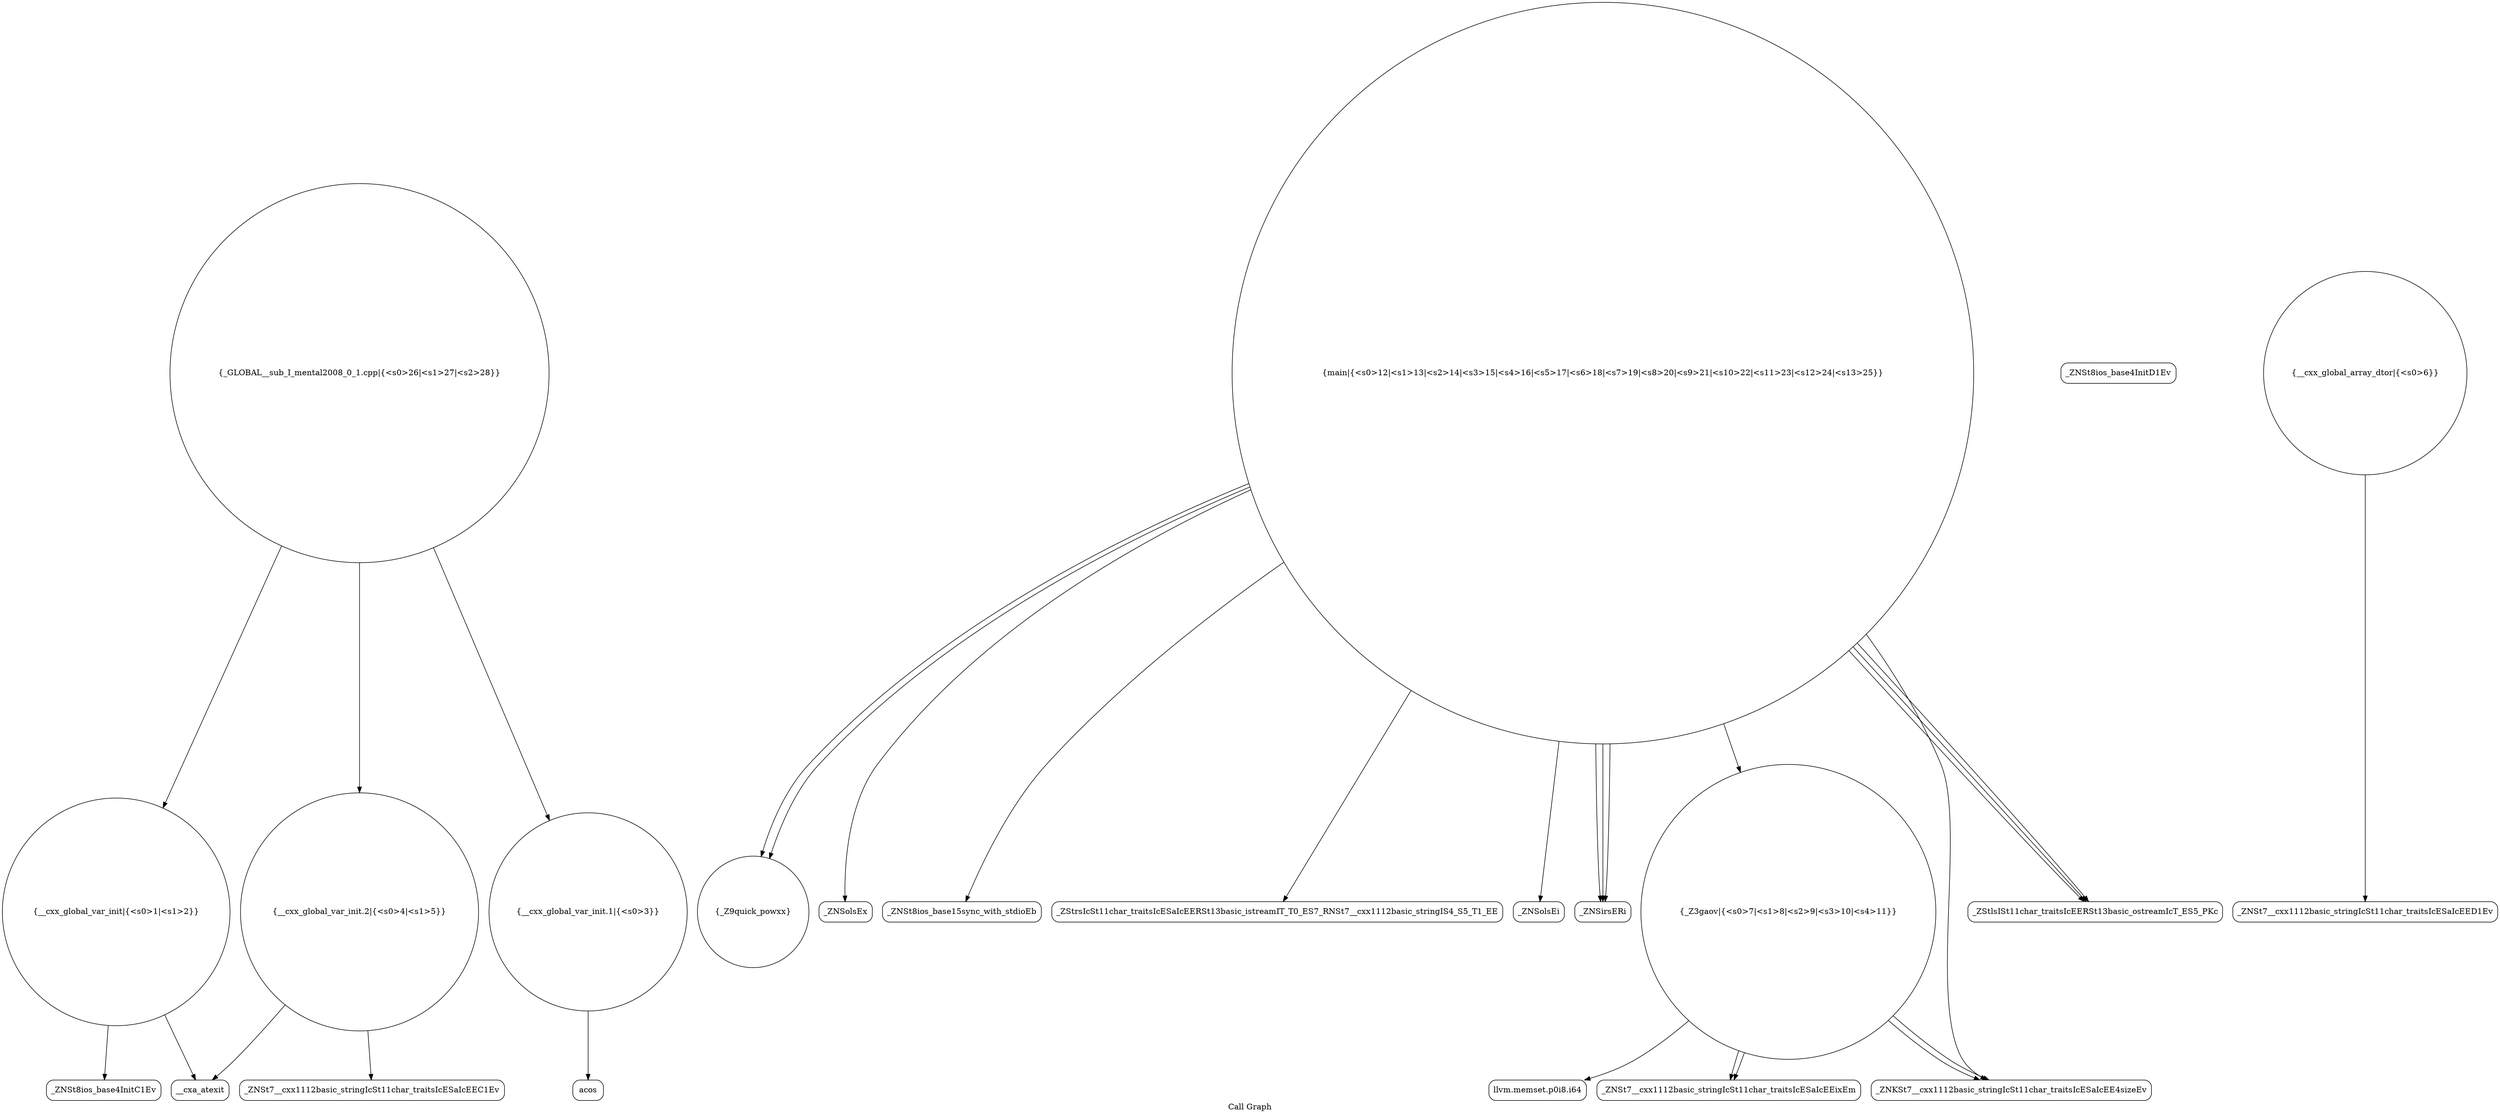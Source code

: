 digraph "Call Graph" {
	label="Call Graph";

	Node0x56295fea7970 [shape=record,shape=circle,label="{__cxx_global_var_init|{<s0>1|<s1>2}}"];
	Node0x56295fea7970:s0 -> Node0x56295fea7e00[color=black];
	Node0x56295fea7970:s1 -> Node0x56295fea7f00[color=black];
	Node0x56295fea8100 [shape=record,shape=Mrecord,label="{_ZNSt7__cxx1112basic_stringIcSt11char_traitsIcESaIcEEC1Ev}"];
	Node0x56295fea8480 [shape=record,shape=circle,label="{_Z9quick_powxx}"];
	Node0x56295fea8800 [shape=record,shape=Mrecord,label="{_ZNSolsEx}"];
	Node0x56295fea7e80 [shape=record,shape=Mrecord,label="{_ZNSt8ios_base4InitD1Ev}"];
	Node0x56295fea8200 [shape=record,shape=Mrecord,label="{_ZNSt7__cxx1112basic_stringIcSt11char_traitsIcESaIcEED1Ev}"];
	Node0x56295fea8580 [shape=record,shape=Mrecord,label="{_ZNSt8ios_base15sync_with_stdioEb}"];
	Node0x56295fea7f80 [shape=record,shape=circle,label="{__cxx_global_var_init.1|{<s0>3}}"];
	Node0x56295fea7f80:s0 -> Node0x56295fea8000[color=black];
	Node0x56295fea8300 [shape=record,shape=Mrecord,label="{llvm.memset.p0i8.i64}"];
	Node0x56295fea8680 [shape=record,shape=Mrecord,label="{_ZStrsIcSt11char_traitsIcESaIcEERSt13basic_istreamIT_T0_ES7_RNSt7__cxx1112basic_stringIS4_S5_T1_EE}"];
	Node0x56295fea8080 [shape=record,shape=circle,label="{__cxx_global_var_init.2|{<s0>4|<s1>5}}"];
	Node0x56295fea8080:s0 -> Node0x56295fea8100[color=black];
	Node0x56295fea8080:s1 -> Node0x56295fea7f00[color=black];
	Node0x56295fea8400 [shape=record,shape=Mrecord,label="{_ZNSt7__cxx1112basic_stringIcSt11char_traitsIcESaIcEEixEm}"];
	Node0x56295fea8780 [shape=record,shape=Mrecord,label="{_ZNSolsEi}"];
	Node0x56295fea7e00 [shape=record,shape=Mrecord,label="{_ZNSt8ios_base4InitC1Ev}"];
	Node0x56295fea8180 [shape=record,shape=circle,label="{__cxx_global_array_dtor|{<s0>6}}"];
	Node0x56295fea8180:s0 -> Node0x56295fea8200[color=black];
	Node0x56295fea8500 [shape=record,shape=circle,label="{main|{<s0>12|<s1>13|<s2>14|<s3>15|<s4>16|<s5>17|<s6>18|<s7>19|<s8>20|<s9>21|<s10>22|<s11>23|<s12>24|<s13>25}}"];
	Node0x56295fea8500:s0 -> Node0x56295fea8580[color=black];
	Node0x56295fea8500:s1 -> Node0x56295fea8600[color=black];
	Node0x56295fea8500:s2 -> Node0x56295fea8600[color=black];
	Node0x56295fea8500:s3 -> Node0x56295fea8600[color=black];
	Node0x56295fea8500:s4 -> Node0x56295fea8680[color=black];
	Node0x56295fea8500:s5 -> Node0x56295fea8280[color=black];
	Node0x56295fea8500:s6 -> Node0x56295fea8480[color=black];
	Node0x56295fea8500:s7 -> Node0x56295fea8380[color=black];
	Node0x56295fea8500:s8 -> Node0x56295fea8480[color=black];
	Node0x56295fea8500:s9 -> Node0x56295fea8700[color=black];
	Node0x56295fea8500:s10 -> Node0x56295fea8780[color=black];
	Node0x56295fea8500:s11 -> Node0x56295fea8700[color=black];
	Node0x56295fea8500:s12 -> Node0x56295fea8800[color=black];
	Node0x56295fea8500:s13 -> Node0x56295fea8700[color=black];
	Node0x56295fea8880 [shape=record,shape=circle,label="{_GLOBAL__sub_I_mental2008_0_1.cpp|{<s0>26|<s1>27|<s2>28}}"];
	Node0x56295fea8880:s0 -> Node0x56295fea7970[color=black];
	Node0x56295fea8880:s1 -> Node0x56295fea7f80[color=black];
	Node0x56295fea8880:s2 -> Node0x56295fea8080[color=black];
	Node0x56295fea7f00 [shape=record,shape=Mrecord,label="{__cxa_atexit}"];
	Node0x56295fea8280 [shape=record,shape=circle,label="{_Z3gaov|{<s0>7|<s1>8|<s2>9|<s3>10|<s4>11}}"];
	Node0x56295fea8280:s0 -> Node0x56295fea8300[color=black];
	Node0x56295fea8280:s1 -> Node0x56295fea8380[color=black];
	Node0x56295fea8280:s2 -> Node0x56295fea8380[color=black];
	Node0x56295fea8280:s3 -> Node0x56295fea8400[color=black];
	Node0x56295fea8280:s4 -> Node0x56295fea8400[color=black];
	Node0x56295fea8600 [shape=record,shape=Mrecord,label="{_ZNSirsERi}"];
	Node0x56295fea8000 [shape=record,shape=Mrecord,label="{acos}"];
	Node0x56295fea8380 [shape=record,shape=Mrecord,label="{_ZNKSt7__cxx1112basic_stringIcSt11char_traitsIcESaIcEE4sizeEv}"];
	Node0x56295fea8700 [shape=record,shape=Mrecord,label="{_ZStlsISt11char_traitsIcEERSt13basic_ostreamIcT_ES5_PKc}"];
}

